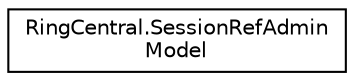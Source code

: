 digraph "Graphical Class Hierarchy"
{
 // LATEX_PDF_SIZE
  edge [fontname="Helvetica",fontsize="10",labelfontname="Helvetica",labelfontsize="10"];
  node [fontname="Helvetica",fontsize="10",shape=record];
  rankdir="LR";
  Node0 [label="RingCentral.SessionRefAdmin\lModel",height=0.2,width=0.4,color="black", fillcolor="white", style="filled",URL="$classRingCentral_1_1SessionRefAdminModel.html",tooltip=" "];
}
